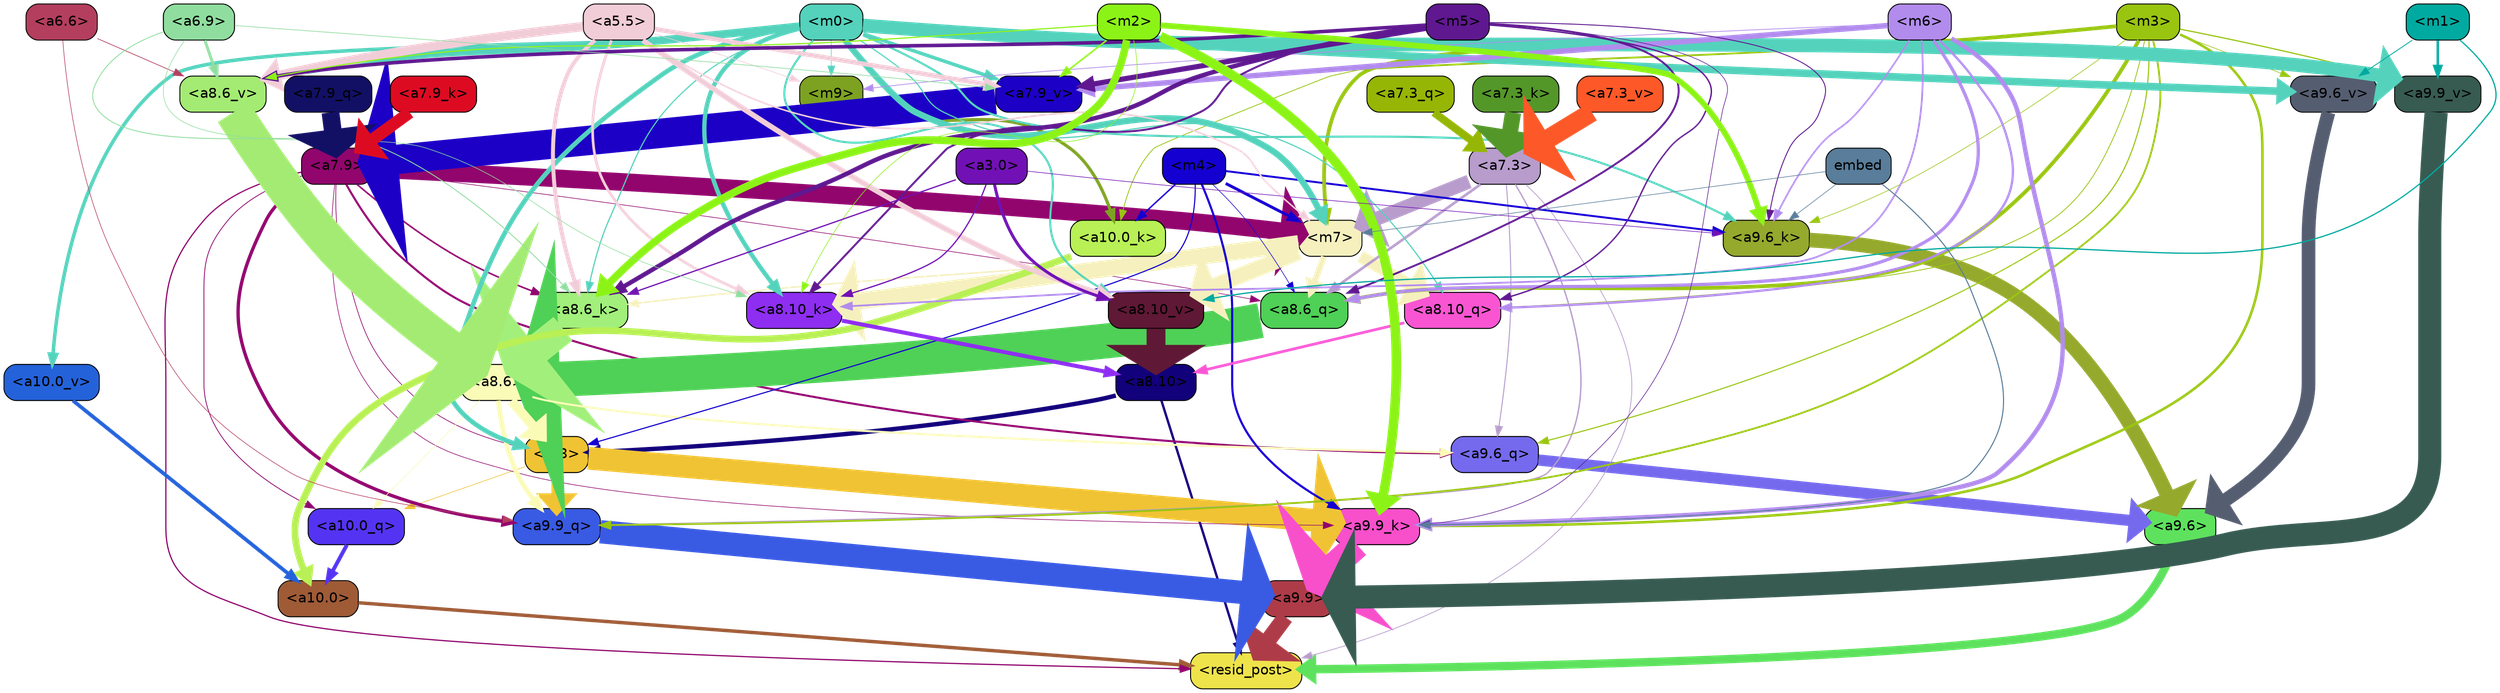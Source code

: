 strict digraph "" {
	graph [bgcolor=transparent,
		layout=dot,
		overlap=false,
		splines=true
	];
	"<a10.0>"	[color=black,
		fillcolor="#9f5b36",
		fontname=Helvetica,
		shape=box,
		style="filled, rounded"];
	"<resid_post>"	[color=black,
		fillcolor="#efe34b",
		fontname=Helvetica,
		shape=box,
		style="filled, rounded"];
	"<a10.0>" -> "<resid_post>"	[color="#9f5b36",
		penwidth=3.4253244400024414];
	"<a9.9>"	[color=black,
		fillcolor="#ae3c48",
		fontname=Helvetica,
		shape=box,
		style="filled, rounded"];
	"<a9.9>" -> "<resid_post>"	[color="#ae3c48",
		penwidth=16.05378818511963];
	"<a9.6>"	[color=black,
		fillcolor="#5ee25e",
		fontname=Helvetica,
		shape=box,
		style="filled, rounded"];
	"<a9.6>" -> "<resid_post>"	[color="#5ee25e",
		penwidth=8.33797836303711];
	"<a8.10>"	[color=black,
		fillcolor="#11017a",
		fontname=Helvetica,
		shape=box,
		style="filled, rounded"];
	"<a8.10>" -> "<resid_post>"	[color="#11017a",
		penwidth=2.3390636444091797];
	"<m8>"	[color=black,
		fillcolor="#f0c334",
		fontname=Helvetica,
		shape=box,
		style="filled, rounded"];
	"<a8.10>" -> "<m8>"	[color="#11017a",
		penwidth=4.388927459716797];
	"<a7.9>"	[color=black,
		fillcolor="#91056d",
		fontname=Helvetica,
		shape=box,
		style="filled, rounded"];
	"<a7.9>" -> "<resid_post>"	[color="#91056d",
		penwidth=1.1926651000976562];
	"<a10.0_q>"	[color=black,
		fillcolor="#5434f2",
		fontname=Helvetica,
		shape=box,
		style="filled, rounded"];
	"<a7.9>" -> "<a10.0_q>"	[color="#91056d",
		penwidth=0.7811813354492188];
	"<a7.9>" -> "<m8>"	[color="#91056d",
		penwidth=0.6738662719726562];
	"<a9.9_q>"	[color=black,
		fillcolor="#395ae3",
		fontname=Helvetica,
		shape=box,
		style="filled, rounded"];
	"<a7.9>" -> "<a9.9_q>"	[color="#91056d",
		penwidth=3.33896541595459];
	"<a9.6_q>"	[color=black,
		fillcolor="#756aed",
		fontname=Helvetica,
		shape=box,
		style="filled, rounded"];
	"<a7.9>" -> "<a9.6_q>"	[color="#91056d",
		penwidth=2.0531044006347656];
	"<a9.9_k>"	[color=black,
		fillcolor="#f84fcb",
		fontname=Helvetica,
		shape=box,
		style="filled, rounded"];
	"<a7.9>" -> "<a9.9_k>"	[color="#91056d",
		penwidth=0.6];
	"<a8.6_q>"	[color=black,
		fillcolor="#4fd056",
		fontname=Helvetica,
		shape=box,
		style="filled, rounded"];
	"<a7.9>" -> "<a8.6_q>"	[color="#91056d",
		penwidth=0.6];
	"<a8.6_k>"	[color=black,
		fillcolor="#a2ef7c",
		fontname=Helvetica,
		shape=box,
		style="filled, rounded"];
	"<a7.9>" -> "<a8.6_k>"	[color="#91056d",
		penwidth=1.5751152038574219];
	"<m7>"	[color=black,
		fillcolor="#f5f0be",
		fontname=Helvetica,
		shape=box,
		style="filled, rounded"];
	"<a7.9>" -> "<m7>"	[color="#91056d",
		penwidth=17.67833709716797];
	"<a7.3>"	[color=black,
		fillcolor="#b79ccc",
		fontname=Helvetica,
		shape=box,
		style="filled, rounded"];
	"<a7.3>" -> "<resid_post>"	[color="#b79ccc",
		penwidth=0.7339706420898438];
	"<a7.3>" -> "<a9.9_q>"	[color="#b79ccc",
		penwidth=1.3609809875488281];
	"<a7.3>" -> "<a9.6_q>"	[color="#b79ccc",
		penwidth=0.9587650299072266];
	"<a7.3>" -> "<a8.6_q>"	[color="#b79ccc",
		penwidth=2.597522735595703];
	"<a7.3>" -> "<m7>"	[color="#b79ccc",
		penwidth=13.925512313842773];
	"<a10.0_q>" -> "<a10.0>"	[color="#5434f2",
		penwidth=3.861766815185547];
	"<a10.0_k>"	[color=black,
		fillcolor="#b8f056",
		fontname=Helvetica,
		shape=box,
		style="filled, rounded"];
	"<a10.0_k>" -> "<a10.0>"	[color="#b8f056",
		penwidth=6.691814422607422];
	"<a10.0_v>"	[color=black,
		fillcolor="#2462da",
		fontname=Helvetica,
		shape=box,
		style="filled, rounded"];
	"<a10.0_v>" -> "<a10.0>"	[color="#2462da",
		penwidth=3.703948974609375];
	"<m8>" -> "<a10.0_q>"	[color="#f0c334",
		penwidth=0.6];
	"<m8>" -> "<a9.9_q>"	[color="#f0c334",
		penwidth=10.407995223999023];
	"<m8>" -> "<a9.9_k>"	[color="#f0c334",
		penwidth=22.67278480529785];
	"<a8.6>"	[color=black,
		fillcolor="#fbfbb8",
		fontname=Helvetica,
		shape=box,
		style="filled, rounded"];
	"<a8.6>" -> "<a10.0_q>"	[color="#fbfbb8",
		penwidth=0.6];
	"<a8.6>" -> "<m8>"	[color="#fbfbb8",
		penwidth=9.616483688354492];
	"<a8.6>" -> "<a9.9_q>"	[color="#fbfbb8",
		penwidth=4.681654930114746];
	"<a8.6>" -> "<a9.6_q>"	[color="#fbfbb8",
		penwidth=2.0046749114990234];
	"<m9>"	[color=black,
		fillcolor="#7da221",
		fontname=Helvetica,
		shape=box,
		style="filled, rounded"];
	"<m9>" -> "<a10.0_k>"	[color="#7da221",
		penwidth=3.1536026000976562];
	"<m4>"	[color=black,
		fillcolor="#1400d1",
		fontname=Helvetica,
		shape=box,
		style="filled, rounded"];
	"<m4>" -> "<a10.0_k>"	[color="#1400d1",
		penwidth=1.4532089233398438];
	"<m4>" -> "<m8>"	[color="#1400d1",
		penwidth=1.1121444702148438];
	"<m4>" -> "<a9.9_k>"	[color="#1400d1",
		penwidth=2.1296005249023438];
	"<a9.6_k>"	[color=black,
		fillcolor="#95a92d",
		fontname=Helvetica,
		shape=box,
		style="filled, rounded"];
	"<m4>" -> "<a9.6_k>"	[color="#1400d1",
		penwidth=1.93524169921875];
	"<m4>" -> "<a8.6_q>"	[color="#1400d1",
		penwidth=0.6086311340332031];
	"<m4>" -> "<m7>"	[color="#1400d1",
		penwidth=2.9153175354003906];
	"<m3>"	[color=black,
		fillcolor="#99c511",
		fontname=Helvetica,
		shape=box,
		style="filled, rounded"];
	"<m3>" -> "<a10.0_k>"	[color="#99c511",
		penwidth=0.8012542724609375];
	"<m3>" -> "<a9.9_q>"	[color="#99c511",
		penwidth=1.8098411560058594];
	"<m3>" -> "<a9.6_q>"	[color="#99c511",
		penwidth=1.0731983184814453];
	"<m3>" -> "<a9.9_k>"	[color="#99c511",
		penwidth=2.538074493408203];
	"<m3>" -> "<a9.6_k>"	[color="#99c511",
		penwidth=0.6];
	"<a9.9_v>"	[color=black,
		fillcolor="#375b51",
		fontname=Helvetica,
		shape=box,
		style="filled, rounded"];
	"<m3>" -> "<a9.9_v>"	[color="#99c511",
		penwidth=1.1908531188964844];
	"<a9.6_v>"	[color=black,
		fillcolor="#555e71",
		fontname=Helvetica,
		shape=box,
		style="filled, rounded"];
	"<m3>" -> "<a9.6_v>"	[color="#99c511",
		penwidth=0.6];
	"<a8.10_q>"	[color=black,
		fillcolor="#f955d3",
		fontname=Helvetica,
		shape=box,
		style="filled, rounded"];
	"<m3>" -> "<a8.10_q>"	[color="#99c511",
		penwidth=0.7969093322753906];
	"<m3>" -> "<a8.6_q>"	[color="#99c511",
		penwidth=3.8069801330566406];
	"<m3>" -> "<m7>"	[color="#99c511",
		penwidth=3.7463531494140625];
	"<a7.9_v>"	[color=black,
		fillcolor="#1c00c5",
		fontname=Helvetica,
		shape=box,
		style="filled, rounded"];
	"<m3>" -> "<a7.9_v>"	[color="#99c511",
		penwidth=1.8027725219726562];
	"<m0>"	[color=black,
		fillcolor="#54d2bc",
		fontname=Helvetica,
		shape=box,
		style="filled, rounded"];
	"<m0>" -> "<a10.0_v>"	[color="#54d2bc",
		penwidth=3.520832061767578];
	"<m0>" -> "<m8>"	[color="#54d2bc",
		penwidth=4.624839782714844];
	"<m0>" -> "<m9>"	[color="#54d2bc",
		penwidth=0.6];
	"<m0>" -> "<a9.6_k>"	[color="#54d2bc",
		penwidth=2.0742149353027344];
	"<m0>" -> "<a9.9_v>"	[color="#54d2bc",
		penwidth=13.6649169921875];
	"<m0>" -> "<a9.6_v>"	[color="#54d2bc",
		penwidth=7.575786590576172];
	"<m0>" -> "<a8.10_q>"	[color="#54d2bc",
		penwidth=1.1731605529785156];
	"<a8.10_k>"	[color=black,
		fillcolor="#8e2ef1",
		fontname=Helvetica,
		shape=box,
		style="filled, rounded"];
	"<m0>" -> "<a8.10_k>"	[color="#54d2bc",
		penwidth=4.350425720214844];
	"<m0>" -> "<a8.6_k>"	[color="#54d2bc",
		penwidth=1.1486854553222656];
	"<a8.10_v>"	[color=black,
		fillcolor="#5f1835",
		fontname=Helvetica,
		shape=box,
		style="filled, rounded"];
	"<m0>" -> "<a8.10_v>"	[color="#54d2bc",
		penwidth=2.0526657104492188];
	"<a8.6_v>"	[color=black,
		fillcolor="#a4eb73",
		fontname=Helvetica,
		shape=box,
		style="filled, rounded"];
	"<m0>" -> "<a8.6_v>"	[color="#54d2bc",
		penwidth=7.951751708984375];
	"<m0>" -> "<m7>"	[color="#54d2bc",
		penwidth=6.283721923828125];
	"<m0>" -> "<a7.9_v>"	[color="#54d2bc",
		penwidth=3.447589874267578];
	"<m6>"	[color=black,
		fillcolor="#b28ced",
		fontname=Helvetica,
		shape=box,
		style="filled, rounded"];
	"<m6>" -> "<m9>"	[color="#b28ced",
		penwidth=0.7276992797851562];
	"<m6>" -> "<a9.9_k>"	[color="#b28ced",
		penwidth=4.405937194824219];
	"<m6>" -> "<a9.6_k>"	[color="#b28ced",
		penwidth=1.6540985107421875];
	"<m6>" -> "<a8.10_q>"	[color="#b28ced",
		penwidth=2.2618331909179688];
	"<m6>" -> "<a8.6_q>"	[color="#b28ced",
		penwidth=3.241657257080078];
	"<m6>" -> "<a8.10_k>"	[color="#b28ced",
		penwidth=1.733642578125];
	"<m6>" -> "<a7.9_v>"	[color="#b28ced",
		penwidth=5.381137847900391];
	"<a5.5>"	[color=black,
		fillcolor="#f1cdd8",
		fontname=Helvetica,
		shape=box,
		style="filled, rounded"];
	"<a5.5>" -> "<m9>"	[color="#f1cdd8",
		penwidth=0.6];
	"<a5.5>" -> "<a8.10_k>"	[color="#f1cdd8",
		penwidth=2.6749038696289062];
	"<a5.5>" -> "<a8.6_k>"	[color="#f1cdd8",
		penwidth=3.9810218811035156];
	"<a5.5>" -> "<a8.10_v>"	[color="#f1cdd8",
		penwidth=5.2978057861328125];
	"<a5.5>" -> "<a8.6_v>"	[color="#f1cdd8",
		penwidth=9.177913665771484];
	"<a5.5>" -> "<m7>"	[color="#f1cdd8",
		penwidth=1.5525360107421875];
	"<a5.5>" -> "<a7.9_v>"	[color="#f1cdd8",
		penwidth=4.432796478271484];
	"<a9.9_q>" -> "<a9.9>"	[color="#395ae3",
		penwidth=23.20368194580078];
	"<a9.6_q>" -> "<a9.6>"	[color="#756aed",
		penwidth=11.181507110595703];
	"<a9.9_k>" -> "<a9.9>"	[color="#f84fcb",
		penwidth=26.641464233398438];
	"<a9.6_k>" -> "<a9.6>"	[color="#95a92d",
		penwidth=14.532459259033203];
	"<a9.9_v>" -> "<a9.9>"	[color="#375b51",
		penwidth=23.02225112915039];
	"<a9.6_v>" -> "<a9.6>"	[color="#555e71",
		penwidth=13.634431838989258];
	"<a6.6>"	[color=black,
		fillcolor="#b43e5e",
		fontname=Helvetica,
		shape=box,
		style="filled, rounded"];
	"<a6.6>" -> "<a9.9_q>"	[color="#b43e5e",
		penwidth=0.6];
	"<a6.6>" -> "<a8.6_v>"	[color="#b43e5e",
		penwidth=0.6731643676757812];
	"<m5>"	[color=black,
		fillcolor="#5f1890",
		fontname=Helvetica,
		shape=box,
		style="filled, rounded"];
	"<m5>" -> "<a9.9_k>"	[color="#5f1890",
		penwidth=0.6];
	"<m5>" -> "<a9.6_k>"	[color="#5f1890",
		penwidth=0.9087238311767578];
	"<m5>" -> "<a8.10_q>"	[color="#5f1890",
		penwidth=1.3886604309082031];
	"<m5>" -> "<a8.6_q>"	[color="#5f1890",
		penwidth=1.8975334167480469];
	"<m5>" -> "<a8.10_k>"	[color="#5f1890",
		penwidth=1.9560012817382812];
	"<m5>" -> "<a8.6_k>"	[color="#5f1890",
		penwidth=4.4348602294921875];
	"<m5>" -> "<a8.6_v>"	[color="#5f1890",
		penwidth=3.547332763671875];
	"<m5>" -> "<a7.9_v>"	[color="#5f1890",
		penwidth=5.163473129272461];
	"<m2>"	[color=black,
		fillcolor="#8cf317",
		fontname=Helvetica,
		shape=box,
		style="filled, rounded"];
	"<m2>" -> "<a9.9_k>"	[color="#8cf317",
		penwidth=9.546476364135742];
	"<m2>" -> "<a9.6_k>"	[color="#8cf317",
		penwidth=5.765581130981445];
	"<m2>" -> "<a8.10_k>"	[color="#8cf317",
		penwidth=0.6];
	"<m2>" -> "<a8.6_k>"	[color="#8cf317",
		penwidth=7.5130767822265625];
	"<m2>" -> "<a8.6_v>"	[color="#8cf317",
		penwidth=1.1399917602539062];
	"<m2>" -> "<a7.9_v>"	[color="#8cf317",
		penwidth=1.5795440673828125];
	embed	[color=black,
		fillcolor="#597d9a",
		fontname=Helvetica,
		shape=box,
		style="filled, rounded"];
	embed -> "<a9.9_k>"	[color="#597d9a",
		penwidth=1.044057846069336];
	embed -> "<a9.6_k>"	[color="#597d9a",
		penwidth=0.6];
	embed -> "<m7>"	[color="#597d9a",
		penwidth=0.6];
	"<a3.0>"	[color=black,
		fillcolor="#7111b5",
		fontname=Helvetica,
		shape=box,
		style="filled, rounded"];
	"<a3.0>" -> "<a9.6_k>"	[color="#7111b5",
		penwidth=0.6];
	"<a3.0>" -> "<a8.10_k>"	[color="#7111b5",
		penwidth=1.2375259399414062];
	"<a3.0>" -> "<a8.6_k>"	[color="#7111b5",
		penwidth=1.2278594970703125];
	"<a3.0>" -> "<a8.10_v>"	[color="#7111b5",
		penwidth=2.9724464416503906];
	"<m1>"	[color=black,
		fillcolor="#01aaa0",
		fontname=Helvetica,
		shape=box,
		style="filled, rounded"];
	"<m1>" -> "<a9.9_v>"	[color="#01aaa0",
		penwidth=2.484710693359375];
	"<m1>" -> "<a9.6_v>"	[color="#01aaa0",
		penwidth=0.8296928405761719];
	"<m1>" -> "<a8.10_v>"	[color="#01aaa0",
		penwidth=1.2231903076171875];
	"<a8.10_q>" -> "<a8.10>"	[color="#f955d3",
		penwidth=2.6974411010742188];
	"<a8.6_q>" -> "<a8.6>"	[color="#4fd056",
		penwidth=34.91962909698486];
	"<a8.10_k>" -> "<a8.10>"	[color="#8e2ef1",
		penwidth=3.9815139770507812];
	"<a8.6_k>" -> "<a8.6>"	[color="#a2ef7c",
		penwidth=30.12779998779297];
	"<a8.10_v>" -> "<a8.10>"	[color="#5f1835",
		penwidth=18.80433464050293];
	"<a8.6_v>" -> "<a8.6>"	[color="#a4eb73",
		penwidth=37.04597568511963];
	"<m7>" -> "<a8.10_q>"	[color="#f5f0be",
		penwidth=12.189899444580078];
	"<m7>" -> "<a8.6_q>"	[color="#f5f0be",
		penwidth=5.949329376220703];
	"<m7>" -> "<a8.10_k>"	[color="#f5f0be",
		penwidth=16.634174346923828];
	"<m7>" -> "<a8.6_k>"	[color="#f5f0be",
		penwidth=1.4160232543945312];
	"<m7>" -> "<a8.10_v>"	[color="#f5f0be",
		penwidth=15.893604278564453];
	"<a6.9>"	[color=black,
		fillcolor="#90de9f",
		fontname=Helvetica,
		shape=box,
		style="filled, rounded"];
	"<a6.9>" -> "<a8.10_k>"	[color="#90de9f",
		penwidth=0.6];
	"<a6.9>" -> "<a8.6_k>"	[color="#90de9f",
		penwidth=0.8667373657226562];
	"<a6.9>" -> "<a8.6_v>"	[color="#90de9f",
		penwidth=2.8011817932128906];
	"<a6.9>" -> "<a7.9_v>"	[color="#90de9f",
		penwidth=0.6784553527832031];
	"<a7.9_q>"	[color=black,
		fillcolor="#121065",
		fontname=Helvetica,
		shape=box,
		style="filled, rounded"];
	"<a7.9_q>" -> "<a7.9>"	[color="#121065",
		penwidth=17.651885986328125];
	"<a7.3_q>"	[color=black,
		fillcolor="#96b605",
		fontname=Helvetica,
		shape=box,
		style="filled, rounded"];
	"<a7.3_q>" -> "<a7.3>"	[color="#96b605",
		penwidth=7.866306304931641];
	"<a7.9_k>"	[color=black,
		fillcolor="#dd0b22",
		fontname=Helvetica,
		shape=box,
		style="filled, rounded"];
	"<a7.9_k>" -> "<a7.9>"	[color="#dd0b22",
		penwidth=12.17039680480957];
	"<a7.3_k>"	[color=black,
		fillcolor="#549729",
		fontname=Helvetica,
		shape=box,
		style="filled, rounded"];
	"<a7.3_k>" -> "<a7.3>"	[color="#549729",
		penwidth=16.016246795654297];
	"<a7.9_v>" -> "<a7.9>"	[color="#1c00c5",
		penwidth=29.394658088684082];
	"<a7.3_v>"	[color=black,
		fillcolor="#fd5828",
		fontname=Helvetica,
		shape=box,
		style="filled, rounded"];
	"<a7.3_v>" -> "<a7.3>"	[color="#fd5828",
		penwidth=19.01776695251465];
}
